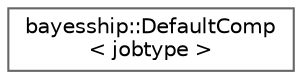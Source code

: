 digraph "Graphical Class Hierarchy"
{
 // LATEX_PDF_SIZE
  bgcolor="transparent";
  edge [fontname=Helvetica,fontsize=10,labelfontname=Helvetica,labelfontsize=10];
  node [fontname=Helvetica,fontsize=10,shape=box,height=0.2,width=0.4];
  rankdir="LR";
  Node0 [label="bayesship::DefaultComp\l\< jobtype \>",height=0.2,width=0.4,color="grey40", fillcolor="white", style="filled",URL="$classbayesship_1_1DefaultComp.html",tooltip="Default comparator for priority_queue in ThreadPool – no comparison."];
}
